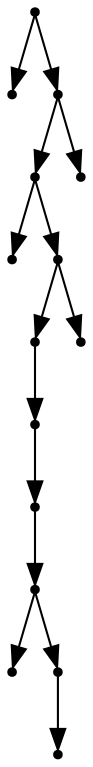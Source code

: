 digraph {
  14 [shape=point];
  0 [shape=point];
  13 [shape=point];
  11 [shape=point];
  1 [shape=point];
  10 [shape=point];
  8 [shape=point];
  7 [shape=point];
  6 [shape=point];
  5 [shape=point];
  2 [shape=point];
  4 [shape=point];
  3 [shape=point];
  9 [shape=point];
  12 [shape=point];
14 -> 0;
14 -> 13;
13 -> 11;
11 -> 1;
11 -> 10;
10 -> 8;
8 -> 7;
7 -> 6;
6 -> 5;
5 -> 2;
5 -> 4;
4 -> 3;
10 -> 9;
13 -> 12;
}
